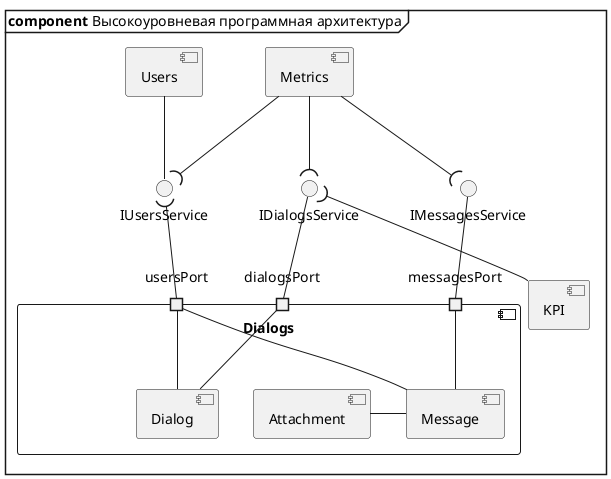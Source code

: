 @startuml Components Diagram

mainframe **component** Высокоуровневая программная архитектура

[Users]
component Dialogs {
    component Message
    component Dialog
    component Attachment
    port messagesPort
    port dialogsPort
    port usersPort

    dialogsPort - Dialog
    messagesPort - Message

    usersPort - Message
    usersPort - Dialog

    Attachment - Message
}
[Metrics]
[KPI]

() IUsersService
() IMessagesService
() IDialogsService

IMessagesService -- messagesPort
IDialogsService -- dialogsPort

IDialogsService )-- KPI

Users -- IUsersService
IUsersService )-- usersPort

Metrics --( IMessagesService
Metrics --( IDialogsService
Metrics --( IUsersService

@enduml